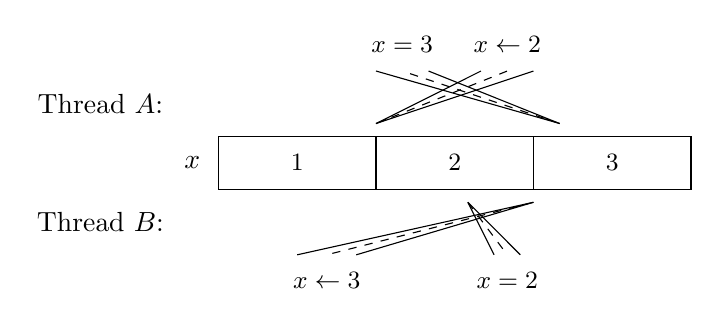\begin{tikzpicture}
  \node at (-4.5,0.75) { Thread $A$: };
  \node at (-4.5,-0.75) { Thread $B$: };
  \node at (-3.333,0) { $x$ };

  \draw (-3,-0.333) rectangle (-1,0.333) node [midway] { \small $1$ };
  \draw (-1,-0.333) rectangle (1,0.333) node [midway] { \small $2$ };
  \draw (1,-0.333) rectangle (3,0.333) node [midway] { \small $3$ };

  \draw (0.333,1.167) -- (-1,0.5) (-1,0.5) -- (1,1.167);
  \draw [dashed] (-1,0.5) -- (0.667,1.167) node [above=3pt] { \small $x \leftarrow 2$ };

  \draw (0.5,-1.167) -- (0.167,-0.5) (0.167,-0.5) -- (0.833,-1.167);
  \draw [dashed] (0.167,-0.5) -- (0.667,-1.167) node [below=3pt] { \small $x = 2$ };

  \draw (-2,-1.167) -- (1,-0.5) (1,-0.5) -- (-1.25,-1.167);
  \draw [dashed] (1,-0.5) -- (-1.625, -1.167) node [below=3pt] { \small $x \leftarrow 3$ };

  \draw (-1,1.167) -- (1.333,0.5) (1.333,0.5) -- (-0.333,1.167);
  \draw [dashed] (1.333,0.5) -- (-0.667,1.167) node [above=3pt] { \small $x = 3$ };
\end{tikzpicture}
